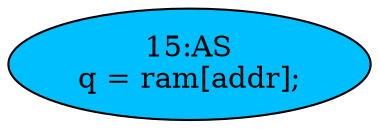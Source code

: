 strict digraph "" {
	node [label="\N"];
	"15:AS"	[ast="<pyverilog.vparser.ast.Assign object at 0x7f04a468a0d0>",
		def_var="['q']",
		fillcolor=deepskyblue,
		label="15:AS
q = ram[addr];",
		statements="[]",
		style=filled,
		typ=Assign,
		use_var="['ram', 'addr']"];
}
